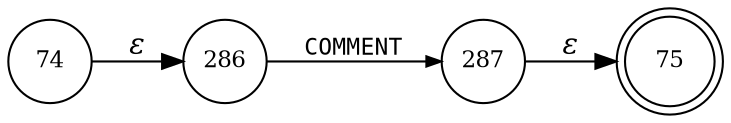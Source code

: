 digraph ATN {
rankdir=LR;
s75[fontsize=11, label="75", shape=doublecircle, fixedsize=true, width=.6];
s74[fontsize=11,label="74", shape=circle, fixedsize=true, width=.55, peripheries=1];
s286[fontsize=11,label="286", shape=circle, fixedsize=true, width=.55, peripheries=1];
s287[fontsize=11,label="287", shape=circle, fixedsize=true, width=.55, peripheries=1];
s74 -> s286 [fontname="Times-Italic", label="&epsilon;"];
s286 -> s287 [fontsize=11, fontname="Courier", arrowsize=.7, label = "COMMENT", arrowhead = normal];
s287 -> s75 [fontname="Times-Italic", label="&epsilon;"];
}